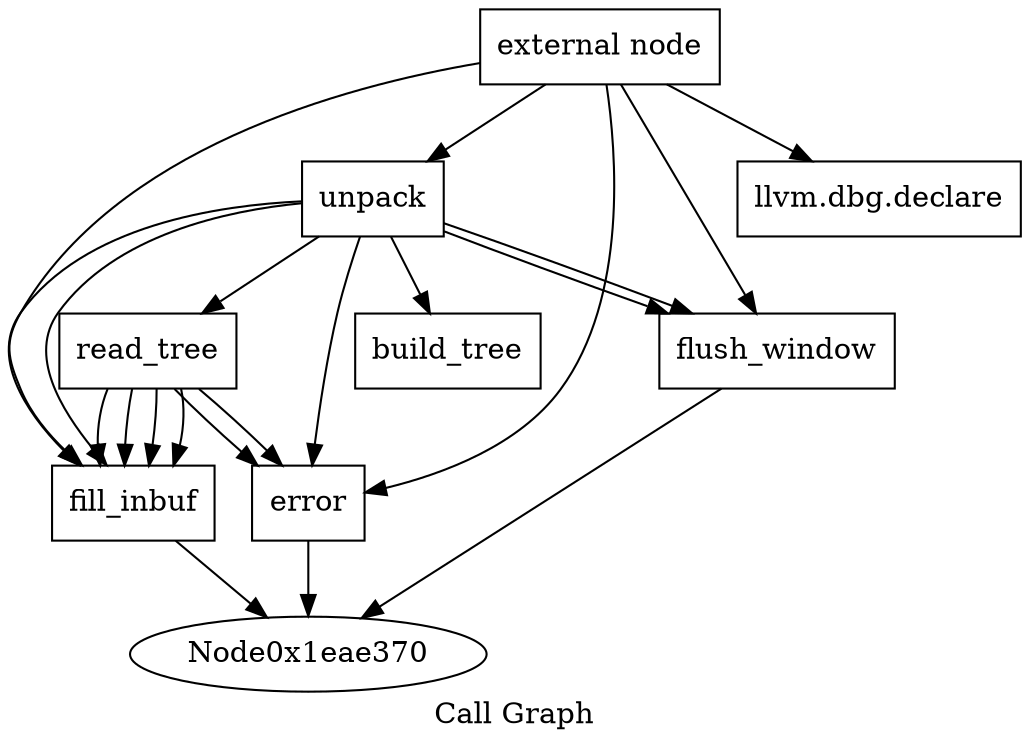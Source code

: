 digraph "Call Graph" {
	label="Call Graph";

	Node0x1eae340 [shape=record,label="{external node}"];
	Node0x1eae340 -> Node0x1eae3a0;
	Node0x1eae340 -> Node0x1eacc30;
	Node0x1eae340 -> Node0x1eae430;
	Node0x1eae340 -> Node0x1eae560;
	Node0x1eae340 -> Node0x1eb5800;
	Node0x1eae3a0 [shape=record,label="{unpack}"];
	Node0x1eae3a0 -> Node0x1eae400;
	Node0x1eae3a0 -> Node0x1eae460;
	Node0x1eae3a0 -> Node0x1eae430;
	Node0x1eae3a0 -> Node0x1eae430;
	Node0x1eae3a0 -> Node0x1eae560;
	Node0x1eae3a0 -> Node0x1eae560;
	Node0x1eae3a0 -> Node0x1eb5800;
	Node0x1eacc30 [shape=record,label="{llvm.dbg.declare}"];
	Node0x1eae400 [shape=record,label="{read_tree}"];
	Node0x1eae400 -> Node0x1eae430;
	Node0x1eae400 -> Node0x1eae430;
	Node0x1eae400 -> Node0x1eb5800;
	Node0x1eae400 -> Node0x1eae430;
	Node0x1eae400 -> Node0x1eb5800;
	Node0x1eae400 -> Node0x1eae430;
	Node0x1eae460 [shape=record,label="{build_tree}"];
	Node0x1eae430 [shape=record,label="{fill_inbuf}"];
	Node0x1eae430 -> Node0x1eae370;
	Node0x1eae560 [shape=record,label="{flush_window}"];
	Node0x1eae560 -> Node0x1eae370;
	Node0x1eb5800 [shape=record,label="{error}"];
	Node0x1eb5800 -> Node0x1eae370;
}
